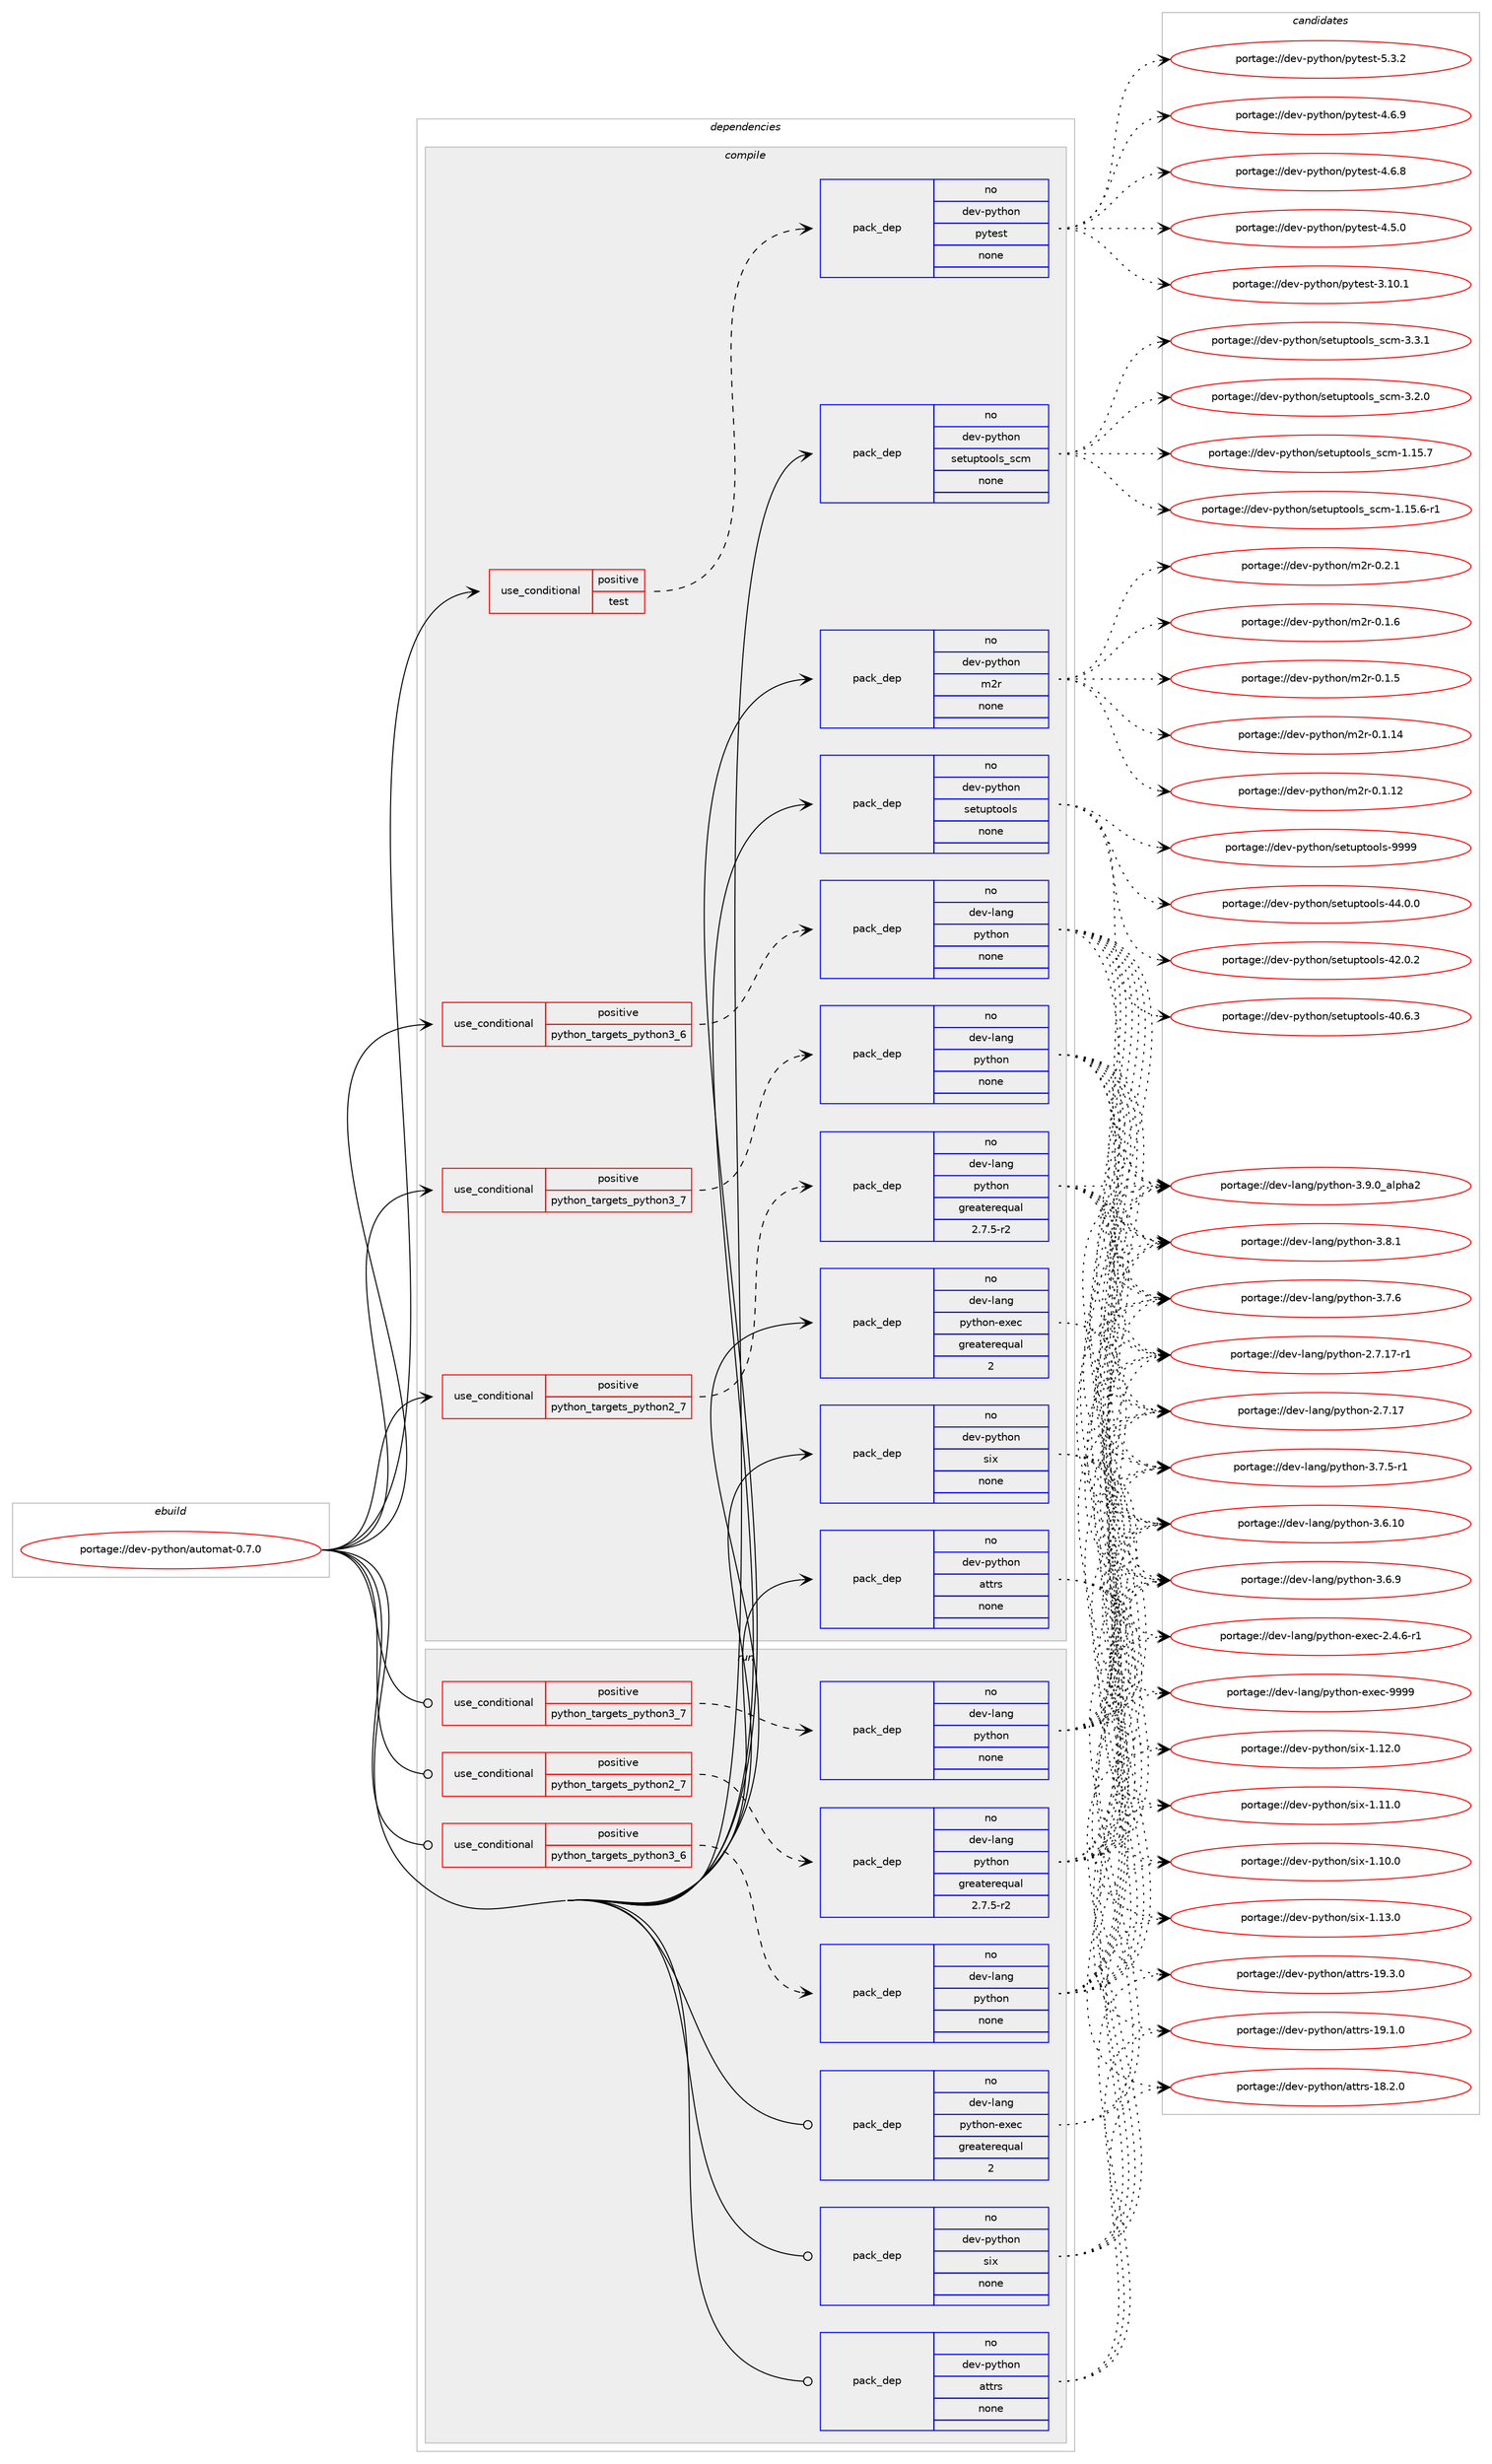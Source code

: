 digraph prolog {

# *************
# Graph options
# *************

newrank=true;
concentrate=true;
compound=true;
graph [rankdir=LR,fontname=Helvetica,fontsize=10,ranksep=1.5];#, ranksep=2.5, nodesep=0.2];
edge  [arrowhead=vee];
node  [fontname=Helvetica,fontsize=10];

# **********
# The ebuild
# **********

subgraph cluster_leftcol {
color=gray;
label=<<i>ebuild</i>>;
id [label="portage://dev-python/automat-0.7.0", color=red, width=4, href="../dev-python/automat-0.7.0.svg"];
}

# ****************
# The dependencies
# ****************

subgraph cluster_midcol {
color=gray;
label=<<i>dependencies</i>>;
subgraph cluster_compile {
fillcolor="#eeeeee";
style=filled;
label=<<i>compile</i>>;
subgraph cond118716 {
dependency470600 [label=<<TABLE BORDER="0" CELLBORDER="1" CELLSPACING="0" CELLPADDING="4"><TR><TD ROWSPAN="3" CELLPADDING="10">use_conditional</TD></TR><TR><TD>positive</TD></TR><TR><TD>python_targets_python2_7</TD></TR></TABLE>>, shape=none, color=red];
subgraph pack346869 {
dependency470601 [label=<<TABLE BORDER="0" CELLBORDER="1" CELLSPACING="0" CELLPADDING="4" WIDTH="220"><TR><TD ROWSPAN="6" CELLPADDING="30">pack_dep</TD></TR><TR><TD WIDTH="110">no</TD></TR><TR><TD>dev-lang</TD></TR><TR><TD>python</TD></TR><TR><TD>greaterequal</TD></TR><TR><TD>2.7.5-r2</TD></TR></TABLE>>, shape=none, color=blue];
}
dependency470600:e -> dependency470601:w [weight=20,style="dashed",arrowhead="vee"];
}
id:e -> dependency470600:w [weight=20,style="solid",arrowhead="vee"];
subgraph cond118717 {
dependency470602 [label=<<TABLE BORDER="0" CELLBORDER="1" CELLSPACING="0" CELLPADDING="4"><TR><TD ROWSPAN="3" CELLPADDING="10">use_conditional</TD></TR><TR><TD>positive</TD></TR><TR><TD>python_targets_python3_6</TD></TR></TABLE>>, shape=none, color=red];
subgraph pack346870 {
dependency470603 [label=<<TABLE BORDER="0" CELLBORDER="1" CELLSPACING="0" CELLPADDING="4" WIDTH="220"><TR><TD ROWSPAN="6" CELLPADDING="30">pack_dep</TD></TR><TR><TD WIDTH="110">no</TD></TR><TR><TD>dev-lang</TD></TR><TR><TD>python</TD></TR><TR><TD>none</TD></TR><TR><TD></TD></TR></TABLE>>, shape=none, color=blue];
}
dependency470602:e -> dependency470603:w [weight=20,style="dashed",arrowhead="vee"];
}
id:e -> dependency470602:w [weight=20,style="solid",arrowhead="vee"];
subgraph cond118718 {
dependency470604 [label=<<TABLE BORDER="0" CELLBORDER="1" CELLSPACING="0" CELLPADDING="4"><TR><TD ROWSPAN="3" CELLPADDING="10">use_conditional</TD></TR><TR><TD>positive</TD></TR><TR><TD>python_targets_python3_7</TD></TR></TABLE>>, shape=none, color=red];
subgraph pack346871 {
dependency470605 [label=<<TABLE BORDER="0" CELLBORDER="1" CELLSPACING="0" CELLPADDING="4" WIDTH="220"><TR><TD ROWSPAN="6" CELLPADDING="30">pack_dep</TD></TR><TR><TD WIDTH="110">no</TD></TR><TR><TD>dev-lang</TD></TR><TR><TD>python</TD></TR><TR><TD>none</TD></TR><TR><TD></TD></TR></TABLE>>, shape=none, color=blue];
}
dependency470604:e -> dependency470605:w [weight=20,style="dashed",arrowhead="vee"];
}
id:e -> dependency470604:w [weight=20,style="solid",arrowhead="vee"];
subgraph cond118719 {
dependency470606 [label=<<TABLE BORDER="0" CELLBORDER="1" CELLSPACING="0" CELLPADDING="4"><TR><TD ROWSPAN="3" CELLPADDING="10">use_conditional</TD></TR><TR><TD>positive</TD></TR><TR><TD>test</TD></TR></TABLE>>, shape=none, color=red];
subgraph pack346872 {
dependency470607 [label=<<TABLE BORDER="0" CELLBORDER="1" CELLSPACING="0" CELLPADDING="4" WIDTH="220"><TR><TD ROWSPAN="6" CELLPADDING="30">pack_dep</TD></TR><TR><TD WIDTH="110">no</TD></TR><TR><TD>dev-python</TD></TR><TR><TD>pytest</TD></TR><TR><TD>none</TD></TR><TR><TD></TD></TR></TABLE>>, shape=none, color=blue];
}
dependency470606:e -> dependency470607:w [weight=20,style="dashed",arrowhead="vee"];
}
id:e -> dependency470606:w [weight=20,style="solid",arrowhead="vee"];
subgraph pack346873 {
dependency470608 [label=<<TABLE BORDER="0" CELLBORDER="1" CELLSPACING="0" CELLPADDING="4" WIDTH="220"><TR><TD ROWSPAN="6" CELLPADDING="30">pack_dep</TD></TR><TR><TD WIDTH="110">no</TD></TR><TR><TD>dev-lang</TD></TR><TR><TD>python-exec</TD></TR><TR><TD>greaterequal</TD></TR><TR><TD>2</TD></TR></TABLE>>, shape=none, color=blue];
}
id:e -> dependency470608:w [weight=20,style="solid",arrowhead="vee"];
subgraph pack346874 {
dependency470609 [label=<<TABLE BORDER="0" CELLBORDER="1" CELLSPACING="0" CELLPADDING="4" WIDTH="220"><TR><TD ROWSPAN="6" CELLPADDING="30">pack_dep</TD></TR><TR><TD WIDTH="110">no</TD></TR><TR><TD>dev-python</TD></TR><TR><TD>attrs</TD></TR><TR><TD>none</TD></TR><TR><TD></TD></TR></TABLE>>, shape=none, color=blue];
}
id:e -> dependency470609:w [weight=20,style="solid",arrowhead="vee"];
subgraph pack346875 {
dependency470610 [label=<<TABLE BORDER="0" CELLBORDER="1" CELLSPACING="0" CELLPADDING="4" WIDTH="220"><TR><TD ROWSPAN="6" CELLPADDING="30">pack_dep</TD></TR><TR><TD WIDTH="110">no</TD></TR><TR><TD>dev-python</TD></TR><TR><TD>m2r</TD></TR><TR><TD>none</TD></TR><TR><TD></TD></TR></TABLE>>, shape=none, color=blue];
}
id:e -> dependency470610:w [weight=20,style="solid",arrowhead="vee"];
subgraph pack346876 {
dependency470611 [label=<<TABLE BORDER="0" CELLBORDER="1" CELLSPACING="0" CELLPADDING="4" WIDTH="220"><TR><TD ROWSPAN="6" CELLPADDING="30">pack_dep</TD></TR><TR><TD WIDTH="110">no</TD></TR><TR><TD>dev-python</TD></TR><TR><TD>setuptools</TD></TR><TR><TD>none</TD></TR><TR><TD></TD></TR></TABLE>>, shape=none, color=blue];
}
id:e -> dependency470611:w [weight=20,style="solid",arrowhead="vee"];
subgraph pack346877 {
dependency470612 [label=<<TABLE BORDER="0" CELLBORDER="1" CELLSPACING="0" CELLPADDING="4" WIDTH="220"><TR><TD ROWSPAN="6" CELLPADDING="30">pack_dep</TD></TR><TR><TD WIDTH="110">no</TD></TR><TR><TD>dev-python</TD></TR><TR><TD>setuptools_scm</TD></TR><TR><TD>none</TD></TR><TR><TD></TD></TR></TABLE>>, shape=none, color=blue];
}
id:e -> dependency470612:w [weight=20,style="solid",arrowhead="vee"];
subgraph pack346878 {
dependency470613 [label=<<TABLE BORDER="0" CELLBORDER="1" CELLSPACING="0" CELLPADDING="4" WIDTH="220"><TR><TD ROWSPAN="6" CELLPADDING="30">pack_dep</TD></TR><TR><TD WIDTH="110">no</TD></TR><TR><TD>dev-python</TD></TR><TR><TD>six</TD></TR><TR><TD>none</TD></TR><TR><TD></TD></TR></TABLE>>, shape=none, color=blue];
}
id:e -> dependency470613:w [weight=20,style="solid",arrowhead="vee"];
}
subgraph cluster_compileandrun {
fillcolor="#eeeeee";
style=filled;
label=<<i>compile and run</i>>;
}
subgraph cluster_run {
fillcolor="#eeeeee";
style=filled;
label=<<i>run</i>>;
subgraph cond118720 {
dependency470614 [label=<<TABLE BORDER="0" CELLBORDER="1" CELLSPACING="0" CELLPADDING="4"><TR><TD ROWSPAN="3" CELLPADDING="10">use_conditional</TD></TR><TR><TD>positive</TD></TR><TR><TD>python_targets_python2_7</TD></TR></TABLE>>, shape=none, color=red];
subgraph pack346879 {
dependency470615 [label=<<TABLE BORDER="0" CELLBORDER="1" CELLSPACING="0" CELLPADDING="4" WIDTH="220"><TR><TD ROWSPAN="6" CELLPADDING="30">pack_dep</TD></TR><TR><TD WIDTH="110">no</TD></TR><TR><TD>dev-lang</TD></TR><TR><TD>python</TD></TR><TR><TD>greaterequal</TD></TR><TR><TD>2.7.5-r2</TD></TR></TABLE>>, shape=none, color=blue];
}
dependency470614:e -> dependency470615:w [weight=20,style="dashed",arrowhead="vee"];
}
id:e -> dependency470614:w [weight=20,style="solid",arrowhead="odot"];
subgraph cond118721 {
dependency470616 [label=<<TABLE BORDER="0" CELLBORDER="1" CELLSPACING="0" CELLPADDING="4"><TR><TD ROWSPAN="3" CELLPADDING="10">use_conditional</TD></TR><TR><TD>positive</TD></TR><TR><TD>python_targets_python3_6</TD></TR></TABLE>>, shape=none, color=red];
subgraph pack346880 {
dependency470617 [label=<<TABLE BORDER="0" CELLBORDER="1" CELLSPACING="0" CELLPADDING="4" WIDTH="220"><TR><TD ROWSPAN="6" CELLPADDING="30">pack_dep</TD></TR><TR><TD WIDTH="110">no</TD></TR><TR><TD>dev-lang</TD></TR><TR><TD>python</TD></TR><TR><TD>none</TD></TR><TR><TD></TD></TR></TABLE>>, shape=none, color=blue];
}
dependency470616:e -> dependency470617:w [weight=20,style="dashed",arrowhead="vee"];
}
id:e -> dependency470616:w [weight=20,style="solid",arrowhead="odot"];
subgraph cond118722 {
dependency470618 [label=<<TABLE BORDER="0" CELLBORDER="1" CELLSPACING="0" CELLPADDING="4"><TR><TD ROWSPAN="3" CELLPADDING="10">use_conditional</TD></TR><TR><TD>positive</TD></TR><TR><TD>python_targets_python3_7</TD></TR></TABLE>>, shape=none, color=red];
subgraph pack346881 {
dependency470619 [label=<<TABLE BORDER="0" CELLBORDER="1" CELLSPACING="0" CELLPADDING="4" WIDTH="220"><TR><TD ROWSPAN="6" CELLPADDING="30">pack_dep</TD></TR><TR><TD WIDTH="110">no</TD></TR><TR><TD>dev-lang</TD></TR><TR><TD>python</TD></TR><TR><TD>none</TD></TR><TR><TD></TD></TR></TABLE>>, shape=none, color=blue];
}
dependency470618:e -> dependency470619:w [weight=20,style="dashed",arrowhead="vee"];
}
id:e -> dependency470618:w [weight=20,style="solid",arrowhead="odot"];
subgraph pack346882 {
dependency470620 [label=<<TABLE BORDER="0" CELLBORDER="1" CELLSPACING="0" CELLPADDING="4" WIDTH="220"><TR><TD ROWSPAN="6" CELLPADDING="30">pack_dep</TD></TR><TR><TD WIDTH="110">no</TD></TR><TR><TD>dev-lang</TD></TR><TR><TD>python-exec</TD></TR><TR><TD>greaterequal</TD></TR><TR><TD>2</TD></TR></TABLE>>, shape=none, color=blue];
}
id:e -> dependency470620:w [weight=20,style="solid",arrowhead="odot"];
subgraph pack346883 {
dependency470621 [label=<<TABLE BORDER="0" CELLBORDER="1" CELLSPACING="0" CELLPADDING="4" WIDTH="220"><TR><TD ROWSPAN="6" CELLPADDING="30">pack_dep</TD></TR><TR><TD WIDTH="110">no</TD></TR><TR><TD>dev-python</TD></TR><TR><TD>attrs</TD></TR><TR><TD>none</TD></TR><TR><TD></TD></TR></TABLE>>, shape=none, color=blue];
}
id:e -> dependency470621:w [weight=20,style="solid",arrowhead="odot"];
subgraph pack346884 {
dependency470622 [label=<<TABLE BORDER="0" CELLBORDER="1" CELLSPACING="0" CELLPADDING="4" WIDTH="220"><TR><TD ROWSPAN="6" CELLPADDING="30">pack_dep</TD></TR><TR><TD WIDTH="110">no</TD></TR><TR><TD>dev-python</TD></TR><TR><TD>six</TD></TR><TR><TD>none</TD></TR><TR><TD></TD></TR></TABLE>>, shape=none, color=blue];
}
id:e -> dependency470622:w [weight=20,style="solid",arrowhead="odot"];
}
}

# **************
# The candidates
# **************

subgraph cluster_choices {
rank=same;
color=gray;
label=<<i>candidates</i>>;

subgraph choice346869 {
color=black;
nodesep=1;
choice10010111845108971101034711212111610411111045514657464895971081121049750 [label="portage://dev-lang/python-3.9.0_alpha2", color=red, width=4,href="../dev-lang/python-3.9.0_alpha2.svg"];
choice100101118451089711010347112121116104111110455146564649 [label="portage://dev-lang/python-3.8.1", color=red, width=4,href="../dev-lang/python-3.8.1.svg"];
choice100101118451089711010347112121116104111110455146554654 [label="portage://dev-lang/python-3.7.6", color=red, width=4,href="../dev-lang/python-3.7.6.svg"];
choice1001011184510897110103471121211161041111104551465546534511449 [label="portage://dev-lang/python-3.7.5-r1", color=red, width=4,href="../dev-lang/python-3.7.5-r1.svg"];
choice100101118451089711010347112121116104111110455146544657 [label="portage://dev-lang/python-3.6.9", color=red, width=4,href="../dev-lang/python-3.6.9.svg"];
choice10010111845108971101034711212111610411111045514654464948 [label="portage://dev-lang/python-3.6.10", color=red, width=4,href="../dev-lang/python-3.6.10.svg"];
choice100101118451089711010347112121116104111110455046554649554511449 [label="portage://dev-lang/python-2.7.17-r1", color=red, width=4,href="../dev-lang/python-2.7.17-r1.svg"];
choice10010111845108971101034711212111610411111045504655464955 [label="portage://dev-lang/python-2.7.17", color=red, width=4,href="../dev-lang/python-2.7.17.svg"];
dependency470601:e -> choice10010111845108971101034711212111610411111045514657464895971081121049750:w [style=dotted,weight="100"];
dependency470601:e -> choice100101118451089711010347112121116104111110455146564649:w [style=dotted,weight="100"];
dependency470601:e -> choice100101118451089711010347112121116104111110455146554654:w [style=dotted,weight="100"];
dependency470601:e -> choice1001011184510897110103471121211161041111104551465546534511449:w [style=dotted,weight="100"];
dependency470601:e -> choice100101118451089711010347112121116104111110455146544657:w [style=dotted,weight="100"];
dependency470601:e -> choice10010111845108971101034711212111610411111045514654464948:w [style=dotted,weight="100"];
dependency470601:e -> choice100101118451089711010347112121116104111110455046554649554511449:w [style=dotted,weight="100"];
dependency470601:e -> choice10010111845108971101034711212111610411111045504655464955:w [style=dotted,weight="100"];
}
subgraph choice346870 {
color=black;
nodesep=1;
choice10010111845108971101034711212111610411111045514657464895971081121049750 [label="portage://dev-lang/python-3.9.0_alpha2", color=red, width=4,href="../dev-lang/python-3.9.0_alpha2.svg"];
choice100101118451089711010347112121116104111110455146564649 [label="portage://dev-lang/python-3.8.1", color=red, width=4,href="../dev-lang/python-3.8.1.svg"];
choice100101118451089711010347112121116104111110455146554654 [label="portage://dev-lang/python-3.7.6", color=red, width=4,href="../dev-lang/python-3.7.6.svg"];
choice1001011184510897110103471121211161041111104551465546534511449 [label="portage://dev-lang/python-3.7.5-r1", color=red, width=4,href="../dev-lang/python-3.7.5-r1.svg"];
choice100101118451089711010347112121116104111110455146544657 [label="portage://dev-lang/python-3.6.9", color=red, width=4,href="../dev-lang/python-3.6.9.svg"];
choice10010111845108971101034711212111610411111045514654464948 [label="portage://dev-lang/python-3.6.10", color=red, width=4,href="../dev-lang/python-3.6.10.svg"];
choice100101118451089711010347112121116104111110455046554649554511449 [label="portage://dev-lang/python-2.7.17-r1", color=red, width=4,href="../dev-lang/python-2.7.17-r1.svg"];
choice10010111845108971101034711212111610411111045504655464955 [label="portage://dev-lang/python-2.7.17", color=red, width=4,href="../dev-lang/python-2.7.17.svg"];
dependency470603:e -> choice10010111845108971101034711212111610411111045514657464895971081121049750:w [style=dotted,weight="100"];
dependency470603:e -> choice100101118451089711010347112121116104111110455146564649:w [style=dotted,weight="100"];
dependency470603:e -> choice100101118451089711010347112121116104111110455146554654:w [style=dotted,weight="100"];
dependency470603:e -> choice1001011184510897110103471121211161041111104551465546534511449:w [style=dotted,weight="100"];
dependency470603:e -> choice100101118451089711010347112121116104111110455146544657:w [style=dotted,weight="100"];
dependency470603:e -> choice10010111845108971101034711212111610411111045514654464948:w [style=dotted,weight="100"];
dependency470603:e -> choice100101118451089711010347112121116104111110455046554649554511449:w [style=dotted,weight="100"];
dependency470603:e -> choice10010111845108971101034711212111610411111045504655464955:w [style=dotted,weight="100"];
}
subgraph choice346871 {
color=black;
nodesep=1;
choice10010111845108971101034711212111610411111045514657464895971081121049750 [label="portage://dev-lang/python-3.9.0_alpha2", color=red, width=4,href="../dev-lang/python-3.9.0_alpha2.svg"];
choice100101118451089711010347112121116104111110455146564649 [label="portage://dev-lang/python-3.8.1", color=red, width=4,href="../dev-lang/python-3.8.1.svg"];
choice100101118451089711010347112121116104111110455146554654 [label="portage://dev-lang/python-3.7.6", color=red, width=4,href="../dev-lang/python-3.7.6.svg"];
choice1001011184510897110103471121211161041111104551465546534511449 [label="portage://dev-lang/python-3.7.5-r1", color=red, width=4,href="../dev-lang/python-3.7.5-r1.svg"];
choice100101118451089711010347112121116104111110455146544657 [label="portage://dev-lang/python-3.6.9", color=red, width=4,href="../dev-lang/python-3.6.9.svg"];
choice10010111845108971101034711212111610411111045514654464948 [label="portage://dev-lang/python-3.6.10", color=red, width=4,href="../dev-lang/python-3.6.10.svg"];
choice100101118451089711010347112121116104111110455046554649554511449 [label="portage://dev-lang/python-2.7.17-r1", color=red, width=4,href="../dev-lang/python-2.7.17-r1.svg"];
choice10010111845108971101034711212111610411111045504655464955 [label="portage://dev-lang/python-2.7.17", color=red, width=4,href="../dev-lang/python-2.7.17.svg"];
dependency470605:e -> choice10010111845108971101034711212111610411111045514657464895971081121049750:w [style=dotted,weight="100"];
dependency470605:e -> choice100101118451089711010347112121116104111110455146564649:w [style=dotted,weight="100"];
dependency470605:e -> choice100101118451089711010347112121116104111110455146554654:w [style=dotted,weight="100"];
dependency470605:e -> choice1001011184510897110103471121211161041111104551465546534511449:w [style=dotted,weight="100"];
dependency470605:e -> choice100101118451089711010347112121116104111110455146544657:w [style=dotted,weight="100"];
dependency470605:e -> choice10010111845108971101034711212111610411111045514654464948:w [style=dotted,weight="100"];
dependency470605:e -> choice100101118451089711010347112121116104111110455046554649554511449:w [style=dotted,weight="100"];
dependency470605:e -> choice10010111845108971101034711212111610411111045504655464955:w [style=dotted,weight="100"];
}
subgraph choice346872 {
color=black;
nodesep=1;
choice1001011184511212111610411111047112121116101115116455346514650 [label="portage://dev-python/pytest-5.3.2", color=red, width=4,href="../dev-python/pytest-5.3.2.svg"];
choice1001011184511212111610411111047112121116101115116455246544657 [label="portage://dev-python/pytest-4.6.9", color=red, width=4,href="../dev-python/pytest-4.6.9.svg"];
choice1001011184511212111610411111047112121116101115116455246544656 [label="portage://dev-python/pytest-4.6.8", color=red, width=4,href="../dev-python/pytest-4.6.8.svg"];
choice1001011184511212111610411111047112121116101115116455246534648 [label="portage://dev-python/pytest-4.5.0", color=red, width=4,href="../dev-python/pytest-4.5.0.svg"];
choice100101118451121211161041111104711212111610111511645514649484649 [label="portage://dev-python/pytest-3.10.1", color=red, width=4,href="../dev-python/pytest-3.10.1.svg"];
dependency470607:e -> choice1001011184511212111610411111047112121116101115116455346514650:w [style=dotted,weight="100"];
dependency470607:e -> choice1001011184511212111610411111047112121116101115116455246544657:w [style=dotted,weight="100"];
dependency470607:e -> choice1001011184511212111610411111047112121116101115116455246544656:w [style=dotted,weight="100"];
dependency470607:e -> choice1001011184511212111610411111047112121116101115116455246534648:w [style=dotted,weight="100"];
dependency470607:e -> choice100101118451121211161041111104711212111610111511645514649484649:w [style=dotted,weight="100"];
}
subgraph choice346873 {
color=black;
nodesep=1;
choice10010111845108971101034711212111610411111045101120101994557575757 [label="portage://dev-lang/python-exec-9999", color=red, width=4,href="../dev-lang/python-exec-9999.svg"];
choice10010111845108971101034711212111610411111045101120101994550465246544511449 [label="portage://dev-lang/python-exec-2.4.6-r1", color=red, width=4,href="../dev-lang/python-exec-2.4.6-r1.svg"];
dependency470608:e -> choice10010111845108971101034711212111610411111045101120101994557575757:w [style=dotted,weight="100"];
dependency470608:e -> choice10010111845108971101034711212111610411111045101120101994550465246544511449:w [style=dotted,weight="100"];
}
subgraph choice346874 {
color=black;
nodesep=1;
choice10010111845112121116104111110479711611611411545495746514648 [label="portage://dev-python/attrs-19.3.0", color=red, width=4,href="../dev-python/attrs-19.3.0.svg"];
choice10010111845112121116104111110479711611611411545495746494648 [label="portage://dev-python/attrs-19.1.0", color=red, width=4,href="../dev-python/attrs-19.1.0.svg"];
choice10010111845112121116104111110479711611611411545495646504648 [label="portage://dev-python/attrs-18.2.0", color=red, width=4,href="../dev-python/attrs-18.2.0.svg"];
dependency470609:e -> choice10010111845112121116104111110479711611611411545495746514648:w [style=dotted,weight="100"];
dependency470609:e -> choice10010111845112121116104111110479711611611411545495746494648:w [style=dotted,weight="100"];
dependency470609:e -> choice10010111845112121116104111110479711611611411545495646504648:w [style=dotted,weight="100"];
}
subgraph choice346875 {
color=black;
nodesep=1;
choice100101118451121211161041111104710950114454846504649 [label="portage://dev-python/m2r-0.2.1", color=red, width=4,href="../dev-python/m2r-0.2.1.svg"];
choice100101118451121211161041111104710950114454846494654 [label="portage://dev-python/m2r-0.1.6", color=red, width=4,href="../dev-python/m2r-0.1.6.svg"];
choice100101118451121211161041111104710950114454846494653 [label="portage://dev-python/m2r-0.1.5", color=red, width=4,href="../dev-python/m2r-0.1.5.svg"];
choice10010111845112121116104111110471095011445484649464952 [label="portage://dev-python/m2r-0.1.14", color=red, width=4,href="../dev-python/m2r-0.1.14.svg"];
choice10010111845112121116104111110471095011445484649464950 [label="portage://dev-python/m2r-0.1.12", color=red, width=4,href="../dev-python/m2r-0.1.12.svg"];
dependency470610:e -> choice100101118451121211161041111104710950114454846504649:w [style=dotted,weight="100"];
dependency470610:e -> choice100101118451121211161041111104710950114454846494654:w [style=dotted,weight="100"];
dependency470610:e -> choice100101118451121211161041111104710950114454846494653:w [style=dotted,weight="100"];
dependency470610:e -> choice10010111845112121116104111110471095011445484649464952:w [style=dotted,weight="100"];
dependency470610:e -> choice10010111845112121116104111110471095011445484649464950:w [style=dotted,weight="100"];
}
subgraph choice346876 {
color=black;
nodesep=1;
choice10010111845112121116104111110471151011161171121161111111081154557575757 [label="portage://dev-python/setuptools-9999", color=red, width=4,href="../dev-python/setuptools-9999.svg"];
choice100101118451121211161041111104711510111611711211611111110811545525246484648 [label="portage://dev-python/setuptools-44.0.0", color=red, width=4,href="../dev-python/setuptools-44.0.0.svg"];
choice100101118451121211161041111104711510111611711211611111110811545525046484650 [label="portage://dev-python/setuptools-42.0.2", color=red, width=4,href="../dev-python/setuptools-42.0.2.svg"];
choice100101118451121211161041111104711510111611711211611111110811545524846544651 [label="portage://dev-python/setuptools-40.6.3", color=red, width=4,href="../dev-python/setuptools-40.6.3.svg"];
dependency470611:e -> choice10010111845112121116104111110471151011161171121161111111081154557575757:w [style=dotted,weight="100"];
dependency470611:e -> choice100101118451121211161041111104711510111611711211611111110811545525246484648:w [style=dotted,weight="100"];
dependency470611:e -> choice100101118451121211161041111104711510111611711211611111110811545525046484650:w [style=dotted,weight="100"];
dependency470611:e -> choice100101118451121211161041111104711510111611711211611111110811545524846544651:w [style=dotted,weight="100"];
}
subgraph choice346877 {
color=black;
nodesep=1;
choice10010111845112121116104111110471151011161171121161111111081159511599109455146514649 [label="portage://dev-python/setuptools_scm-3.3.1", color=red, width=4,href="../dev-python/setuptools_scm-3.3.1.svg"];
choice10010111845112121116104111110471151011161171121161111111081159511599109455146504648 [label="portage://dev-python/setuptools_scm-3.2.0", color=red, width=4,href="../dev-python/setuptools_scm-3.2.0.svg"];
choice1001011184511212111610411111047115101116117112116111111108115951159910945494649534655 [label="portage://dev-python/setuptools_scm-1.15.7", color=red, width=4,href="../dev-python/setuptools_scm-1.15.7.svg"];
choice10010111845112121116104111110471151011161171121161111111081159511599109454946495346544511449 [label="portage://dev-python/setuptools_scm-1.15.6-r1", color=red, width=4,href="../dev-python/setuptools_scm-1.15.6-r1.svg"];
dependency470612:e -> choice10010111845112121116104111110471151011161171121161111111081159511599109455146514649:w [style=dotted,weight="100"];
dependency470612:e -> choice10010111845112121116104111110471151011161171121161111111081159511599109455146504648:w [style=dotted,weight="100"];
dependency470612:e -> choice1001011184511212111610411111047115101116117112116111111108115951159910945494649534655:w [style=dotted,weight="100"];
dependency470612:e -> choice10010111845112121116104111110471151011161171121161111111081159511599109454946495346544511449:w [style=dotted,weight="100"];
}
subgraph choice346878 {
color=black;
nodesep=1;
choice100101118451121211161041111104711510512045494649514648 [label="portage://dev-python/six-1.13.0", color=red, width=4,href="../dev-python/six-1.13.0.svg"];
choice100101118451121211161041111104711510512045494649504648 [label="portage://dev-python/six-1.12.0", color=red, width=4,href="../dev-python/six-1.12.0.svg"];
choice100101118451121211161041111104711510512045494649494648 [label="portage://dev-python/six-1.11.0", color=red, width=4,href="../dev-python/six-1.11.0.svg"];
choice100101118451121211161041111104711510512045494649484648 [label="portage://dev-python/six-1.10.0", color=red, width=4,href="../dev-python/six-1.10.0.svg"];
dependency470613:e -> choice100101118451121211161041111104711510512045494649514648:w [style=dotted,weight="100"];
dependency470613:e -> choice100101118451121211161041111104711510512045494649504648:w [style=dotted,weight="100"];
dependency470613:e -> choice100101118451121211161041111104711510512045494649494648:w [style=dotted,weight="100"];
dependency470613:e -> choice100101118451121211161041111104711510512045494649484648:w [style=dotted,weight="100"];
}
subgraph choice346879 {
color=black;
nodesep=1;
choice10010111845108971101034711212111610411111045514657464895971081121049750 [label="portage://dev-lang/python-3.9.0_alpha2", color=red, width=4,href="../dev-lang/python-3.9.0_alpha2.svg"];
choice100101118451089711010347112121116104111110455146564649 [label="portage://dev-lang/python-3.8.1", color=red, width=4,href="../dev-lang/python-3.8.1.svg"];
choice100101118451089711010347112121116104111110455146554654 [label="portage://dev-lang/python-3.7.6", color=red, width=4,href="../dev-lang/python-3.7.6.svg"];
choice1001011184510897110103471121211161041111104551465546534511449 [label="portage://dev-lang/python-3.7.5-r1", color=red, width=4,href="../dev-lang/python-3.7.5-r1.svg"];
choice100101118451089711010347112121116104111110455146544657 [label="portage://dev-lang/python-3.6.9", color=red, width=4,href="../dev-lang/python-3.6.9.svg"];
choice10010111845108971101034711212111610411111045514654464948 [label="portage://dev-lang/python-3.6.10", color=red, width=4,href="../dev-lang/python-3.6.10.svg"];
choice100101118451089711010347112121116104111110455046554649554511449 [label="portage://dev-lang/python-2.7.17-r1", color=red, width=4,href="../dev-lang/python-2.7.17-r1.svg"];
choice10010111845108971101034711212111610411111045504655464955 [label="portage://dev-lang/python-2.7.17", color=red, width=4,href="../dev-lang/python-2.7.17.svg"];
dependency470615:e -> choice10010111845108971101034711212111610411111045514657464895971081121049750:w [style=dotted,weight="100"];
dependency470615:e -> choice100101118451089711010347112121116104111110455146564649:w [style=dotted,weight="100"];
dependency470615:e -> choice100101118451089711010347112121116104111110455146554654:w [style=dotted,weight="100"];
dependency470615:e -> choice1001011184510897110103471121211161041111104551465546534511449:w [style=dotted,weight="100"];
dependency470615:e -> choice100101118451089711010347112121116104111110455146544657:w [style=dotted,weight="100"];
dependency470615:e -> choice10010111845108971101034711212111610411111045514654464948:w [style=dotted,weight="100"];
dependency470615:e -> choice100101118451089711010347112121116104111110455046554649554511449:w [style=dotted,weight="100"];
dependency470615:e -> choice10010111845108971101034711212111610411111045504655464955:w [style=dotted,weight="100"];
}
subgraph choice346880 {
color=black;
nodesep=1;
choice10010111845108971101034711212111610411111045514657464895971081121049750 [label="portage://dev-lang/python-3.9.0_alpha2", color=red, width=4,href="../dev-lang/python-3.9.0_alpha2.svg"];
choice100101118451089711010347112121116104111110455146564649 [label="portage://dev-lang/python-3.8.1", color=red, width=4,href="../dev-lang/python-3.8.1.svg"];
choice100101118451089711010347112121116104111110455146554654 [label="portage://dev-lang/python-3.7.6", color=red, width=4,href="../dev-lang/python-3.7.6.svg"];
choice1001011184510897110103471121211161041111104551465546534511449 [label="portage://dev-lang/python-3.7.5-r1", color=red, width=4,href="../dev-lang/python-3.7.5-r1.svg"];
choice100101118451089711010347112121116104111110455146544657 [label="portage://dev-lang/python-3.6.9", color=red, width=4,href="../dev-lang/python-3.6.9.svg"];
choice10010111845108971101034711212111610411111045514654464948 [label="portage://dev-lang/python-3.6.10", color=red, width=4,href="../dev-lang/python-3.6.10.svg"];
choice100101118451089711010347112121116104111110455046554649554511449 [label="portage://dev-lang/python-2.7.17-r1", color=red, width=4,href="../dev-lang/python-2.7.17-r1.svg"];
choice10010111845108971101034711212111610411111045504655464955 [label="portage://dev-lang/python-2.7.17", color=red, width=4,href="../dev-lang/python-2.7.17.svg"];
dependency470617:e -> choice10010111845108971101034711212111610411111045514657464895971081121049750:w [style=dotted,weight="100"];
dependency470617:e -> choice100101118451089711010347112121116104111110455146564649:w [style=dotted,weight="100"];
dependency470617:e -> choice100101118451089711010347112121116104111110455146554654:w [style=dotted,weight="100"];
dependency470617:e -> choice1001011184510897110103471121211161041111104551465546534511449:w [style=dotted,weight="100"];
dependency470617:e -> choice100101118451089711010347112121116104111110455146544657:w [style=dotted,weight="100"];
dependency470617:e -> choice10010111845108971101034711212111610411111045514654464948:w [style=dotted,weight="100"];
dependency470617:e -> choice100101118451089711010347112121116104111110455046554649554511449:w [style=dotted,weight="100"];
dependency470617:e -> choice10010111845108971101034711212111610411111045504655464955:w [style=dotted,weight="100"];
}
subgraph choice346881 {
color=black;
nodesep=1;
choice10010111845108971101034711212111610411111045514657464895971081121049750 [label="portage://dev-lang/python-3.9.0_alpha2", color=red, width=4,href="../dev-lang/python-3.9.0_alpha2.svg"];
choice100101118451089711010347112121116104111110455146564649 [label="portage://dev-lang/python-3.8.1", color=red, width=4,href="../dev-lang/python-3.8.1.svg"];
choice100101118451089711010347112121116104111110455146554654 [label="portage://dev-lang/python-3.7.6", color=red, width=4,href="../dev-lang/python-3.7.6.svg"];
choice1001011184510897110103471121211161041111104551465546534511449 [label="portage://dev-lang/python-3.7.5-r1", color=red, width=4,href="../dev-lang/python-3.7.5-r1.svg"];
choice100101118451089711010347112121116104111110455146544657 [label="portage://dev-lang/python-3.6.9", color=red, width=4,href="../dev-lang/python-3.6.9.svg"];
choice10010111845108971101034711212111610411111045514654464948 [label="portage://dev-lang/python-3.6.10", color=red, width=4,href="../dev-lang/python-3.6.10.svg"];
choice100101118451089711010347112121116104111110455046554649554511449 [label="portage://dev-lang/python-2.7.17-r1", color=red, width=4,href="../dev-lang/python-2.7.17-r1.svg"];
choice10010111845108971101034711212111610411111045504655464955 [label="portage://dev-lang/python-2.7.17", color=red, width=4,href="../dev-lang/python-2.7.17.svg"];
dependency470619:e -> choice10010111845108971101034711212111610411111045514657464895971081121049750:w [style=dotted,weight="100"];
dependency470619:e -> choice100101118451089711010347112121116104111110455146564649:w [style=dotted,weight="100"];
dependency470619:e -> choice100101118451089711010347112121116104111110455146554654:w [style=dotted,weight="100"];
dependency470619:e -> choice1001011184510897110103471121211161041111104551465546534511449:w [style=dotted,weight="100"];
dependency470619:e -> choice100101118451089711010347112121116104111110455146544657:w [style=dotted,weight="100"];
dependency470619:e -> choice10010111845108971101034711212111610411111045514654464948:w [style=dotted,weight="100"];
dependency470619:e -> choice100101118451089711010347112121116104111110455046554649554511449:w [style=dotted,weight="100"];
dependency470619:e -> choice10010111845108971101034711212111610411111045504655464955:w [style=dotted,weight="100"];
}
subgraph choice346882 {
color=black;
nodesep=1;
choice10010111845108971101034711212111610411111045101120101994557575757 [label="portage://dev-lang/python-exec-9999", color=red, width=4,href="../dev-lang/python-exec-9999.svg"];
choice10010111845108971101034711212111610411111045101120101994550465246544511449 [label="portage://dev-lang/python-exec-2.4.6-r1", color=red, width=4,href="../dev-lang/python-exec-2.4.6-r1.svg"];
dependency470620:e -> choice10010111845108971101034711212111610411111045101120101994557575757:w [style=dotted,weight="100"];
dependency470620:e -> choice10010111845108971101034711212111610411111045101120101994550465246544511449:w [style=dotted,weight="100"];
}
subgraph choice346883 {
color=black;
nodesep=1;
choice10010111845112121116104111110479711611611411545495746514648 [label="portage://dev-python/attrs-19.3.0", color=red, width=4,href="../dev-python/attrs-19.3.0.svg"];
choice10010111845112121116104111110479711611611411545495746494648 [label="portage://dev-python/attrs-19.1.0", color=red, width=4,href="../dev-python/attrs-19.1.0.svg"];
choice10010111845112121116104111110479711611611411545495646504648 [label="portage://dev-python/attrs-18.2.0", color=red, width=4,href="../dev-python/attrs-18.2.0.svg"];
dependency470621:e -> choice10010111845112121116104111110479711611611411545495746514648:w [style=dotted,weight="100"];
dependency470621:e -> choice10010111845112121116104111110479711611611411545495746494648:w [style=dotted,weight="100"];
dependency470621:e -> choice10010111845112121116104111110479711611611411545495646504648:w [style=dotted,weight="100"];
}
subgraph choice346884 {
color=black;
nodesep=1;
choice100101118451121211161041111104711510512045494649514648 [label="portage://dev-python/six-1.13.0", color=red, width=4,href="../dev-python/six-1.13.0.svg"];
choice100101118451121211161041111104711510512045494649504648 [label="portage://dev-python/six-1.12.0", color=red, width=4,href="../dev-python/six-1.12.0.svg"];
choice100101118451121211161041111104711510512045494649494648 [label="portage://dev-python/six-1.11.0", color=red, width=4,href="../dev-python/six-1.11.0.svg"];
choice100101118451121211161041111104711510512045494649484648 [label="portage://dev-python/six-1.10.0", color=red, width=4,href="../dev-python/six-1.10.0.svg"];
dependency470622:e -> choice100101118451121211161041111104711510512045494649514648:w [style=dotted,weight="100"];
dependency470622:e -> choice100101118451121211161041111104711510512045494649504648:w [style=dotted,weight="100"];
dependency470622:e -> choice100101118451121211161041111104711510512045494649494648:w [style=dotted,weight="100"];
dependency470622:e -> choice100101118451121211161041111104711510512045494649484648:w [style=dotted,weight="100"];
}
}

}
